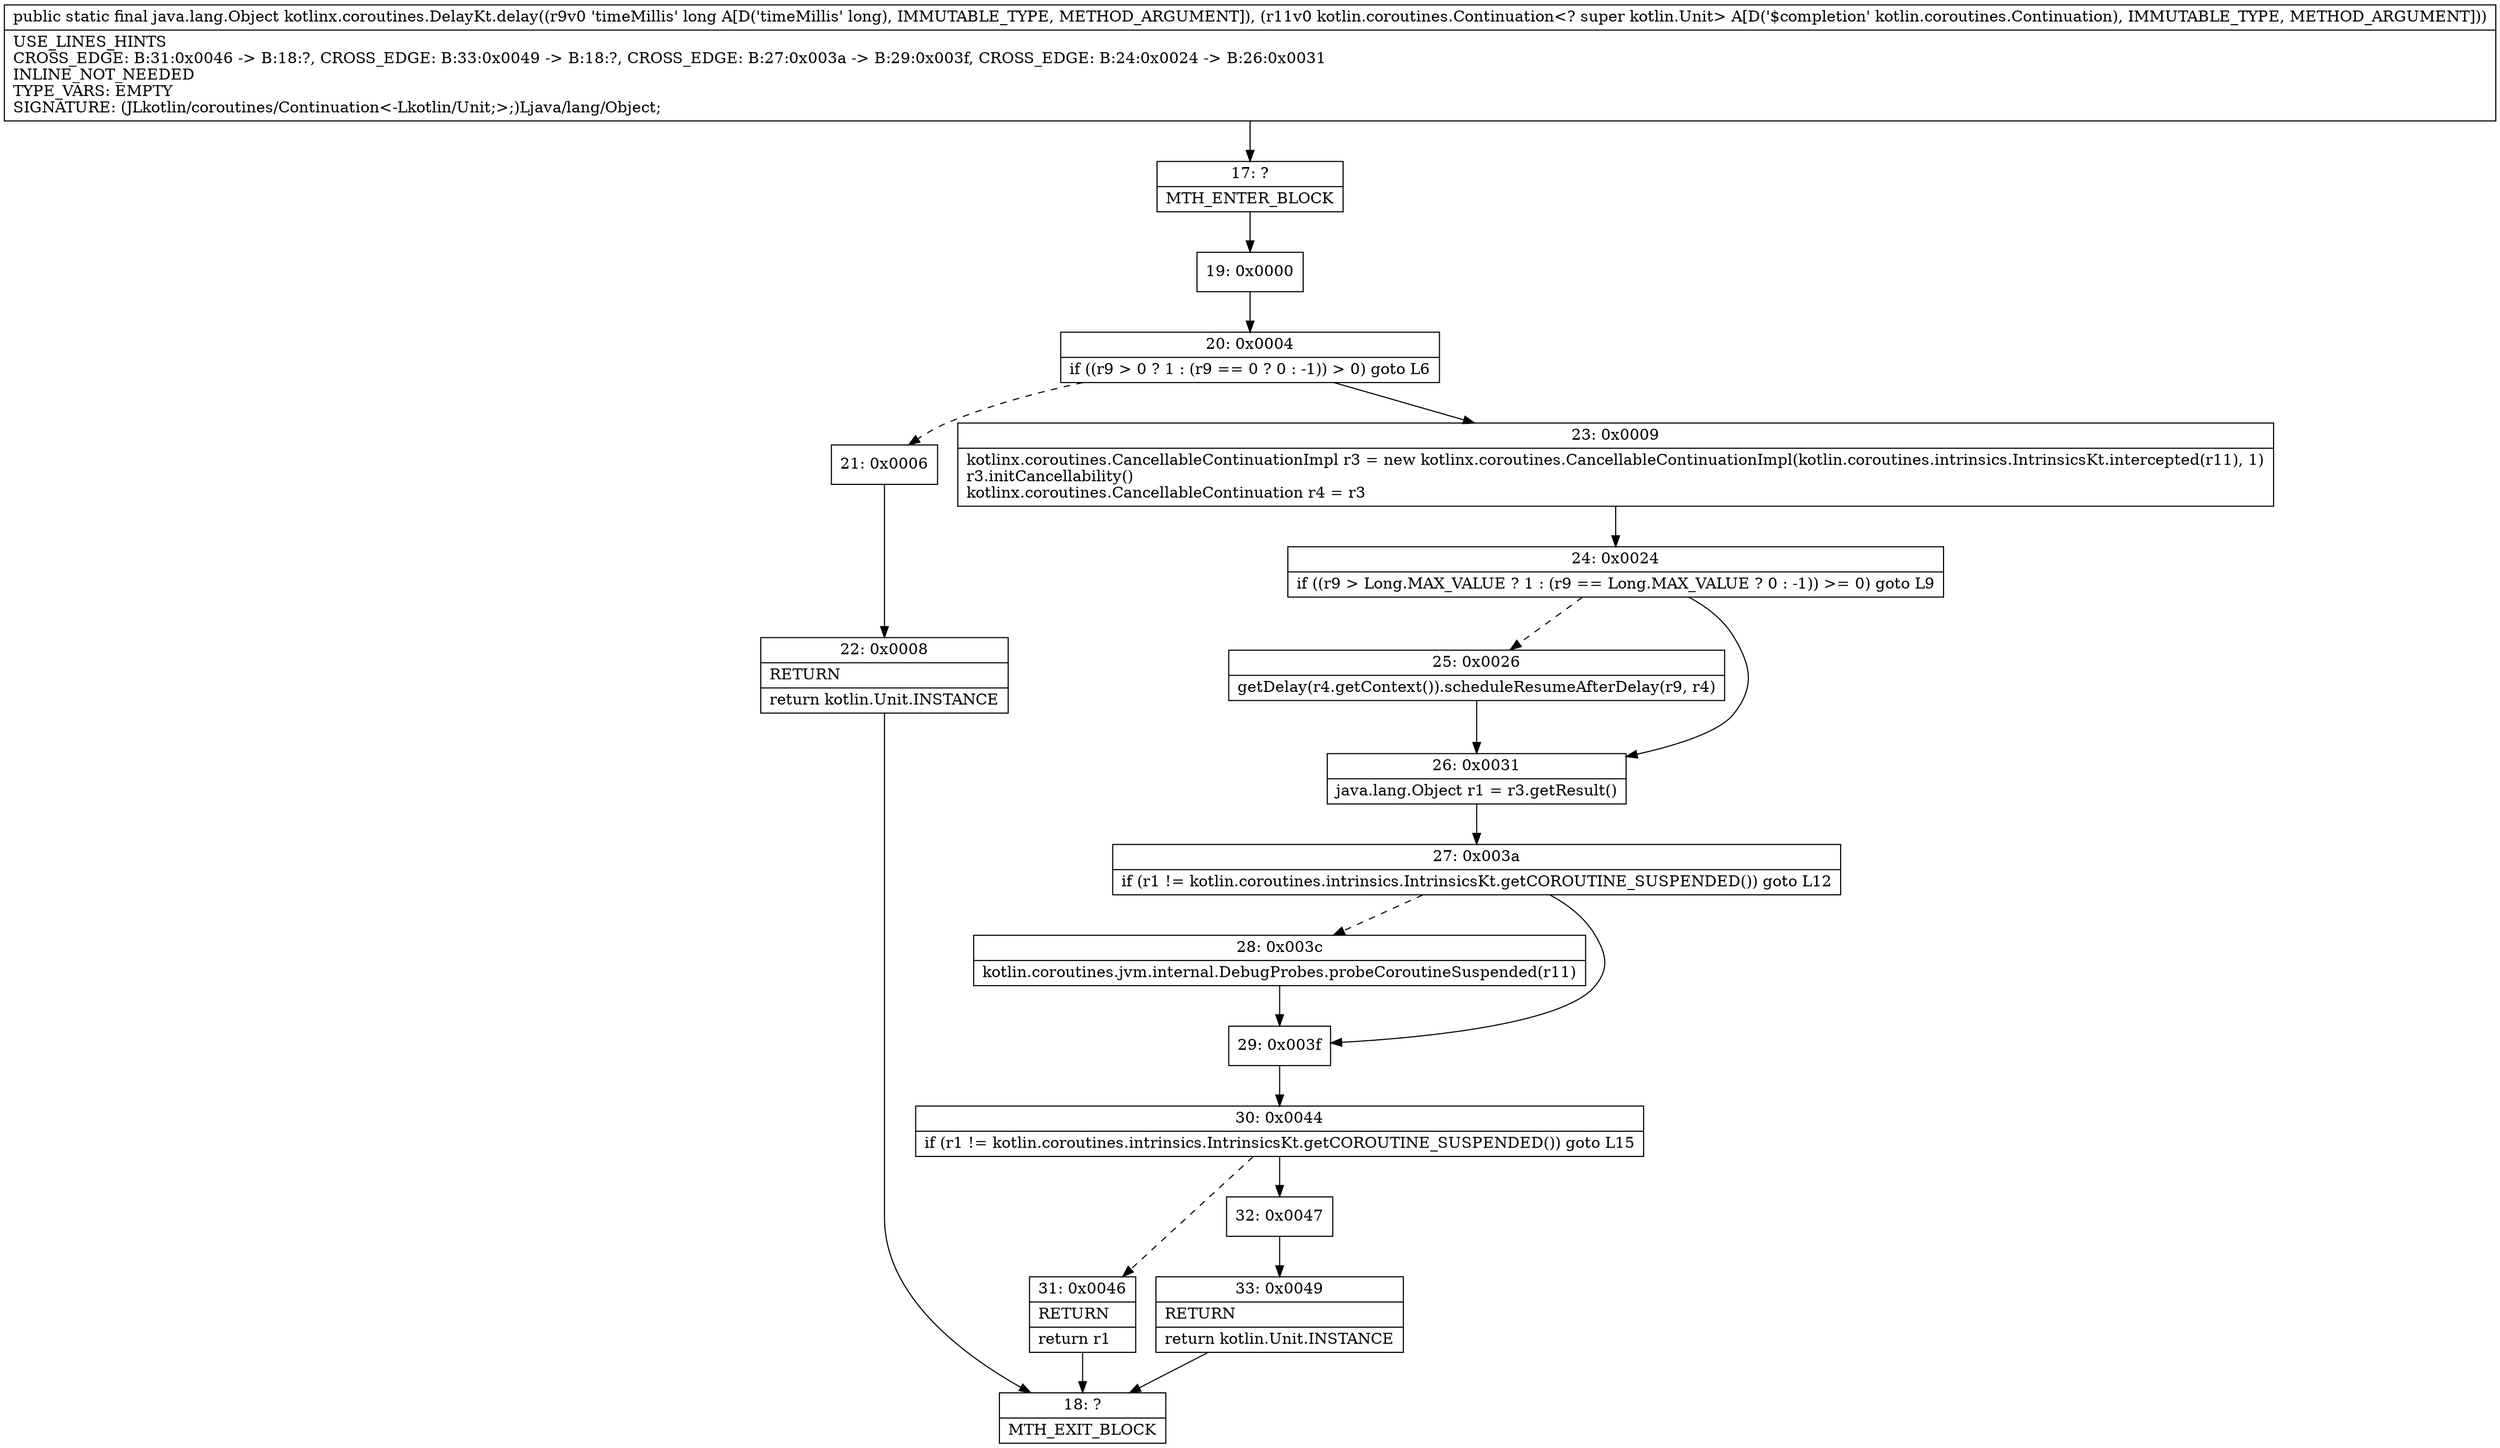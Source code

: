 digraph "CFG forkotlinx.coroutines.DelayKt.delay(JLkotlin\/coroutines\/Continuation;)Ljava\/lang\/Object;" {
Node_17 [shape=record,label="{17\:\ ?|MTH_ENTER_BLOCK\l}"];
Node_19 [shape=record,label="{19\:\ 0x0000}"];
Node_20 [shape=record,label="{20\:\ 0x0004|if ((r9 \> 0 ? 1 : (r9 == 0 ? 0 : \-1)) \> 0) goto L6\l}"];
Node_21 [shape=record,label="{21\:\ 0x0006}"];
Node_22 [shape=record,label="{22\:\ 0x0008|RETURN\l|return kotlin.Unit.INSTANCE\l}"];
Node_18 [shape=record,label="{18\:\ ?|MTH_EXIT_BLOCK\l}"];
Node_23 [shape=record,label="{23\:\ 0x0009|kotlinx.coroutines.CancellableContinuationImpl r3 = new kotlinx.coroutines.CancellableContinuationImpl(kotlin.coroutines.intrinsics.IntrinsicsKt.intercepted(r11), 1)\lr3.initCancellability()\lkotlinx.coroutines.CancellableContinuation r4 = r3\l}"];
Node_24 [shape=record,label="{24\:\ 0x0024|if ((r9 \> Long.MAX_VALUE ? 1 : (r9 == Long.MAX_VALUE ? 0 : \-1)) \>= 0) goto L9\l}"];
Node_25 [shape=record,label="{25\:\ 0x0026|getDelay(r4.getContext()).scheduleResumeAfterDelay(r9, r4)\l}"];
Node_26 [shape=record,label="{26\:\ 0x0031|java.lang.Object r1 = r3.getResult()\l}"];
Node_27 [shape=record,label="{27\:\ 0x003a|if (r1 != kotlin.coroutines.intrinsics.IntrinsicsKt.getCOROUTINE_SUSPENDED()) goto L12\l}"];
Node_28 [shape=record,label="{28\:\ 0x003c|kotlin.coroutines.jvm.internal.DebugProbes.probeCoroutineSuspended(r11)\l}"];
Node_29 [shape=record,label="{29\:\ 0x003f}"];
Node_30 [shape=record,label="{30\:\ 0x0044|if (r1 != kotlin.coroutines.intrinsics.IntrinsicsKt.getCOROUTINE_SUSPENDED()) goto L15\l}"];
Node_31 [shape=record,label="{31\:\ 0x0046|RETURN\l|return r1\l}"];
Node_32 [shape=record,label="{32\:\ 0x0047}"];
Node_33 [shape=record,label="{33\:\ 0x0049|RETURN\l|return kotlin.Unit.INSTANCE\l}"];
MethodNode[shape=record,label="{public static final java.lang.Object kotlinx.coroutines.DelayKt.delay((r9v0 'timeMillis' long A[D('timeMillis' long), IMMUTABLE_TYPE, METHOD_ARGUMENT]), (r11v0 kotlin.coroutines.Continuation\<? super kotlin.Unit\> A[D('$completion' kotlin.coroutines.Continuation), IMMUTABLE_TYPE, METHOD_ARGUMENT]))  | USE_LINES_HINTS\lCROSS_EDGE: B:31:0x0046 \-\> B:18:?, CROSS_EDGE: B:33:0x0049 \-\> B:18:?, CROSS_EDGE: B:27:0x003a \-\> B:29:0x003f, CROSS_EDGE: B:24:0x0024 \-\> B:26:0x0031\lINLINE_NOT_NEEDED\lTYPE_VARS: EMPTY\lSIGNATURE: (JLkotlin\/coroutines\/Continuation\<\-Lkotlin\/Unit;\>;)Ljava\/lang\/Object;\l}"];
MethodNode -> Node_17;Node_17 -> Node_19;
Node_19 -> Node_20;
Node_20 -> Node_21[style=dashed];
Node_20 -> Node_23;
Node_21 -> Node_22;
Node_22 -> Node_18;
Node_23 -> Node_24;
Node_24 -> Node_25[style=dashed];
Node_24 -> Node_26;
Node_25 -> Node_26;
Node_26 -> Node_27;
Node_27 -> Node_28[style=dashed];
Node_27 -> Node_29;
Node_28 -> Node_29;
Node_29 -> Node_30;
Node_30 -> Node_31[style=dashed];
Node_30 -> Node_32;
Node_31 -> Node_18;
Node_32 -> Node_33;
Node_33 -> Node_18;
}

